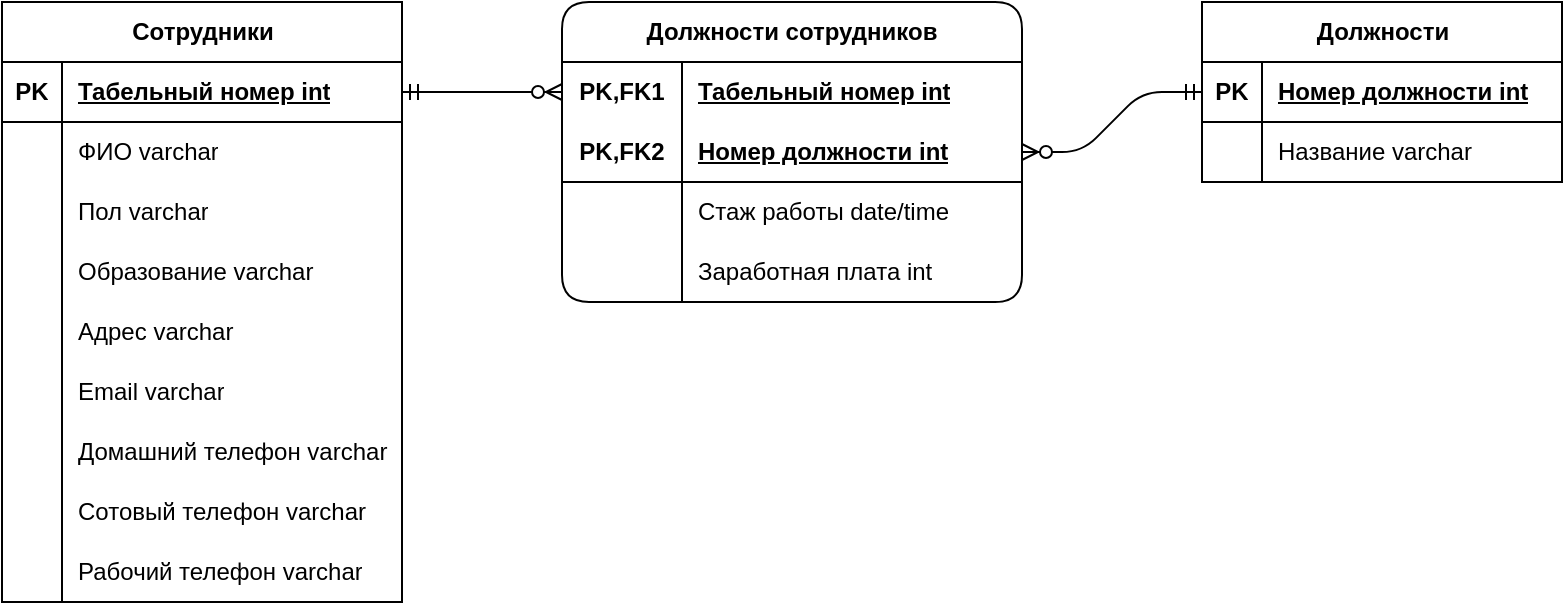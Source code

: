 <mxfile version="21.1.2" type="device">
  <diagram id="R2lEEEUBdFMjLlhIrx00" name="Page-1">
    <mxGraphModel dx="853" dy="868" grid="1" gridSize="10" guides="1" tooltips="1" connect="1" arrows="1" fold="1" page="1" pageScale="1" pageWidth="850" pageHeight="1100" math="0" shadow="0" extFonts="Permanent Marker^https://fonts.googleapis.com/css?family=Permanent+Marker">
      <root>
        <mxCell id="0" />
        <mxCell id="1" parent="0" />
        <mxCell id="PwHdfF1loIiDDt-Cqc1K-1" value="Сотрудники" style="shape=table;startSize=30;container=1;collapsible=1;childLayout=tableLayout;fixedRows=1;rowLines=0;fontStyle=1;align=center;resizeLast=1;html=1;" parent="1" vertex="1">
          <mxGeometry x="190" y="120" width="200" height="300" as="geometry" />
        </mxCell>
        <mxCell id="PwHdfF1loIiDDt-Cqc1K-2" value="" style="shape=tableRow;horizontal=0;startSize=0;swimlaneHead=0;swimlaneBody=0;fillColor=none;collapsible=0;dropTarget=0;points=[[0,0.5],[1,0.5]];portConstraint=eastwest;top=0;left=0;right=0;bottom=1;" parent="PwHdfF1loIiDDt-Cqc1K-1" vertex="1">
          <mxGeometry y="30" width="200" height="30" as="geometry" />
        </mxCell>
        <mxCell id="PwHdfF1loIiDDt-Cqc1K-3" value="PK" style="shape=partialRectangle;connectable=0;fillColor=none;top=0;left=0;bottom=0;right=0;fontStyle=1;overflow=hidden;whiteSpace=wrap;html=1;" parent="PwHdfF1loIiDDt-Cqc1K-2" vertex="1">
          <mxGeometry width="30" height="30" as="geometry">
            <mxRectangle width="30" height="30" as="alternateBounds" />
          </mxGeometry>
        </mxCell>
        <mxCell id="PwHdfF1loIiDDt-Cqc1K-4" value="Табельный номер int" style="shape=partialRectangle;connectable=0;fillColor=none;top=0;left=0;bottom=0;right=0;align=left;spacingLeft=6;fontStyle=5;overflow=hidden;whiteSpace=wrap;html=1;" parent="PwHdfF1loIiDDt-Cqc1K-2" vertex="1">
          <mxGeometry x="30" width="170" height="30" as="geometry">
            <mxRectangle width="170" height="30" as="alternateBounds" />
          </mxGeometry>
        </mxCell>
        <mxCell id="PwHdfF1loIiDDt-Cqc1K-5" value="" style="shape=tableRow;horizontal=0;startSize=0;swimlaneHead=0;swimlaneBody=0;fillColor=none;collapsible=0;dropTarget=0;points=[[0,0.5],[1,0.5]];portConstraint=eastwest;top=0;left=0;right=0;bottom=0;" parent="PwHdfF1loIiDDt-Cqc1K-1" vertex="1">
          <mxGeometry y="60" width="200" height="30" as="geometry" />
        </mxCell>
        <mxCell id="PwHdfF1loIiDDt-Cqc1K-6" value="" style="shape=partialRectangle;connectable=0;fillColor=none;top=0;left=0;bottom=0;right=0;editable=1;overflow=hidden;whiteSpace=wrap;html=1;" parent="PwHdfF1loIiDDt-Cqc1K-5" vertex="1">
          <mxGeometry width="30" height="30" as="geometry">
            <mxRectangle width="30" height="30" as="alternateBounds" />
          </mxGeometry>
        </mxCell>
        <mxCell id="PwHdfF1loIiDDt-Cqc1K-7" value="ФИО varchar" style="shape=partialRectangle;connectable=0;fillColor=none;top=0;left=0;bottom=0;right=0;align=left;spacingLeft=6;overflow=hidden;whiteSpace=wrap;html=1;" parent="PwHdfF1loIiDDt-Cqc1K-5" vertex="1">
          <mxGeometry x="30" width="170" height="30" as="geometry">
            <mxRectangle width="170" height="30" as="alternateBounds" />
          </mxGeometry>
        </mxCell>
        <mxCell id="PwHdfF1loIiDDt-Cqc1K-8" value="" style="shape=tableRow;horizontal=0;startSize=0;swimlaneHead=0;swimlaneBody=0;fillColor=none;collapsible=0;dropTarget=0;points=[[0,0.5],[1,0.5]];portConstraint=eastwest;top=0;left=0;right=0;bottom=0;" parent="PwHdfF1loIiDDt-Cqc1K-1" vertex="1">
          <mxGeometry y="90" width="200" height="30" as="geometry" />
        </mxCell>
        <mxCell id="PwHdfF1loIiDDt-Cqc1K-9" value="" style="shape=partialRectangle;connectable=0;fillColor=none;top=0;left=0;bottom=0;right=0;editable=1;overflow=hidden;whiteSpace=wrap;html=1;" parent="PwHdfF1loIiDDt-Cqc1K-8" vertex="1">
          <mxGeometry width="30" height="30" as="geometry">
            <mxRectangle width="30" height="30" as="alternateBounds" />
          </mxGeometry>
        </mxCell>
        <mxCell id="PwHdfF1loIiDDt-Cqc1K-10" value="Пол varchar" style="shape=partialRectangle;connectable=0;fillColor=none;top=0;left=0;bottom=0;right=0;align=left;spacingLeft=6;overflow=hidden;whiteSpace=wrap;html=1;" parent="PwHdfF1loIiDDt-Cqc1K-8" vertex="1">
          <mxGeometry x="30" width="170" height="30" as="geometry">
            <mxRectangle width="170" height="30" as="alternateBounds" />
          </mxGeometry>
        </mxCell>
        <mxCell id="PwHdfF1loIiDDt-Cqc1K-11" value="" style="shape=tableRow;horizontal=0;startSize=0;swimlaneHead=0;swimlaneBody=0;fillColor=none;collapsible=0;dropTarget=0;points=[[0,0.5],[1,0.5]];portConstraint=eastwest;top=0;left=0;right=0;bottom=0;" parent="PwHdfF1loIiDDt-Cqc1K-1" vertex="1">
          <mxGeometry y="120" width="200" height="30" as="geometry" />
        </mxCell>
        <mxCell id="PwHdfF1loIiDDt-Cqc1K-12" value="" style="shape=partialRectangle;connectable=0;fillColor=none;top=0;left=0;bottom=0;right=0;editable=1;overflow=hidden;whiteSpace=wrap;html=1;" parent="PwHdfF1loIiDDt-Cqc1K-11" vertex="1">
          <mxGeometry width="30" height="30" as="geometry">
            <mxRectangle width="30" height="30" as="alternateBounds" />
          </mxGeometry>
        </mxCell>
        <mxCell id="PwHdfF1loIiDDt-Cqc1K-13" value="Образование varchar" style="shape=partialRectangle;connectable=0;fillColor=none;top=0;left=0;bottom=0;right=0;align=left;spacingLeft=6;overflow=hidden;whiteSpace=wrap;html=1;" parent="PwHdfF1loIiDDt-Cqc1K-11" vertex="1">
          <mxGeometry x="30" width="170" height="30" as="geometry">
            <mxRectangle width="170" height="30" as="alternateBounds" />
          </mxGeometry>
        </mxCell>
        <mxCell id="PwHdfF1loIiDDt-Cqc1K-27" value="" style="shape=tableRow;horizontal=0;startSize=0;swimlaneHead=0;swimlaneBody=0;fillColor=none;collapsible=0;dropTarget=0;points=[[0,0.5],[1,0.5]];portConstraint=eastwest;top=0;left=0;right=0;bottom=0;" parent="PwHdfF1loIiDDt-Cqc1K-1" vertex="1">
          <mxGeometry y="150" width="200" height="30" as="geometry" />
        </mxCell>
        <mxCell id="PwHdfF1loIiDDt-Cqc1K-28" value="" style="shape=partialRectangle;connectable=0;fillColor=none;top=0;left=0;bottom=0;right=0;editable=1;overflow=hidden;whiteSpace=wrap;html=1;" parent="PwHdfF1loIiDDt-Cqc1K-27" vertex="1">
          <mxGeometry width="30" height="30" as="geometry">
            <mxRectangle width="30" height="30" as="alternateBounds" />
          </mxGeometry>
        </mxCell>
        <mxCell id="PwHdfF1loIiDDt-Cqc1K-29" value="Адрес varchar" style="shape=partialRectangle;connectable=0;fillColor=none;top=0;left=0;bottom=0;right=0;align=left;spacingLeft=6;overflow=hidden;whiteSpace=wrap;html=1;" parent="PwHdfF1loIiDDt-Cqc1K-27" vertex="1">
          <mxGeometry x="30" width="170" height="30" as="geometry">
            <mxRectangle width="170" height="30" as="alternateBounds" />
          </mxGeometry>
        </mxCell>
        <mxCell id="PwHdfF1loIiDDt-Cqc1K-30" value="" style="shape=tableRow;horizontal=0;startSize=0;swimlaneHead=0;swimlaneBody=0;fillColor=none;collapsible=0;dropTarget=0;points=[[0,0.5],[1,0.5]];portConstraint=eastwest;top=0;left=0;right=0;bottom=0;" parent="PwHdfF1loIiDDt-Cqc1K-1" vertex="1">
          <mxGeometry y="180" width="200" height="30" as="geometry" />
        </mxCell>
        <mxCell id="PwHdfF1loIiDDt-Cqc1K-31" value="" style="shape=partialRectangle;connectable=0;fillColor=none;top=0;left=0;bottom=0;right=0;editable=1;overflow=hidden;whiteSpace=wrap;html=1;" parent="PwHdfF1loIiDDt-Cqc1K-30" vertex="1">
          <mxGeometry width="30" height="30" as="geometry">
            <mxRectangle width="30" height="30" as="alternateBounds" />
          </mxGeometry>
        </mxCell>
        <mxCell id="PwHdfF1loIiDDt-Cqc1K-32" value="Email varchar" style="shape=partialRectangle;connectable=0;fillColor=none;top=0;left=0;bottom=0;right=0;align=left;spacingLeft=6;overflow=hidden;whiteSpace=wrap;html=1;" parent="PwHdfF1loIiDDt-Cqc1K-30" vertex="1">
          <mxGeometry x="30" width="170" height="30" as="geometry">
            <mxRectangle width="170" height="30" as="alternateBounds" />
          </mxGeometry>
        </mxCell>
        <mxCell id="PwHdfF1loIiDDt-Cqc1K-33" value="" style="shape=tableRow;horizontal=0;startSize=0;swimlaneHead=0;swimlaneBody=0;fillColor=none;collapsible=0;dropTarget=0;points=[[0,0.5],[1,0.5]];portConstraint=eastwest;top=0;left=0;right=0;bottom=0;" parent="PwHdfF1loIiDDt-Cqc1K-1" vertex="1">
          <mxGeometry y="210" width="200" height="30" as="geometry" />
        </mxCell>
        <mxCell id="PwHdfF1loIiDDt-Cqc1K-34" value="" style="shape=partialRectangle;connectable=0;fillColor=none;top=0;left=0;bottom=0;right=0;editable=1;overflow=hidden;whiteSpace=wrap;html=1;" parent="PwHdfF1loIiDDt-Cqc1K-33" vertex="1">
          <mxGeometry width="30" height="30" as="geometry">
            <mxRectangle width="30" height="30" as="alternateBounds" />
          </mxGeometry>
        </mxCell>
        <mxCell id="PwHdfF1loIiDDt-Cqc1K-35" value="Домашний телефон varchar" style="shape=partialRectangle;connectable=0;fillColor=none;top=0;left=0;bottom=0;right=0;align=left;spacingLeft=6;overflow=hidden;whiteSpace=wrap;html=1;" parent="PwHdfF1loIiDDt-Cqc1K-33" vertex="1">
          <mxGeometry x="30" width="170" height="30" as="geometry">
            <mxRectangle width="170" height="30" as="alternateBounds" />
          </mxGeometry>
        </mxCell>
        <mxCell id="PwHdfF1loIiDDt-Cqc1K-36" value="" style="shape=tableRow;horizontal=0;startSize=0;swimlaneHead=0;swimlaneBody=0;fillColor=none;collapsible=0;dropTarget=0;points=[[0,0.5],[1,0.5]];portConstraint=eastwest;top=0;left=0;right=0;bottom=0;" parent="PwHdfF1loIiDDt-Cqc1K-1" vertex="1">
          <mxGeometry y="240" width="200" height="30" as="geometry" />
        </mxCell>
        <mxCell id="PwHdfF1loIiDDt-Cqc1K-37" value="" style="shape=partialRectangle;connectable=0;fillColor=none;top=0;left=0;bottom=0;right=0;editable=1;overflow=hidden;whiteSpace=wrap;html=1;" parent="PwHdfF1loIiDDt-Cqc1K-36" vertex="1">
          <mxGeometry width="30" height="30" as="geometry">
            <mxRectangle width="30" height="30" as="alternateBounds" />
          </mxGeometry>
        </mxCell>
        <mxCell id="PwHdfF1loIiDDt-Cqc1K-38" value="Сотовый телефон varchar" style="shape=partialRectangle;connectable=0;fillColor=none;top=0;left=0;bottom=0;right=0;align=left;spacingLeft=6;overflow=hidden;whiteSpace=wrap;html=1;" parent="PwHdfF1loIiDDt-Cqc1K-36" vertex="1">
          <mxGeometry x="30" width="170" height="30" as="geometry">
            <mxRectangle width="170" height="30" as="alternateBounds" />
          </mxGeometry>
        </mxCell>
        <mxCell id="PwHdfF1loIiDDt-Cqc1K-39" value="" style="shape=tableRow;horizontal=0;startSize=0;swimlaneHead=0;swimlaneBody=0;fillColor=none;collapsible=0;dropTarget=0;points=[[0,0.5],[1,0.5]];portConstraint=eastwest;top=0;left=0;right=0;bottom=0;" parent="PwHdfF1loIiDDt-Cqc1K-1" vertex="1">
          <mxGeometry y="270" width="200" height="30" as="geometry" />
        </mxCell>
        <mxCell id="PwHdfF1loIiDDt-Cqc1K-40" value="" style="shape=partialRectangle;connectable=0;fillColor=none;top=0;left=0;bottom=0;right=0;editable=1;overflow=hidden;whiteSpace=wrap;html=1;" parent="PwHdfF1loIiDDt-Cqc1K-39" vertex="1">
          <mxGeometry width="30" height="30" as="geometry">
            <mxRectangle width="30" height="30" as="alternateBounds" />
          </mxGeometry>
        </mxCell>
        <mxCell id="PwHdfF1loIiDDt-Cqc1K-41" value="Рабочий телефон varchar" style="shape=partialRectangle;connectable=0;fillColor=none;top=0;left=0;bottom=0;right=0;align=left;spacingLeft=6;overflow=hidden;whiteSpace=wrap;html=1;" parent="PwHdfF1loIiDDt-Cqc1K-39" vertex="1">
          <mxGeometry x="30" width="170" height="30" as="geometry">
            <mxRectangle width="170" height="30" as="alternateBounds" />
          </mxGeometry>
        </mxCell>
        <mxCell id="PwHdfF1loIiDDt-Cqc1K-42" value="Должности" style="shape=table;startSize=30;container=1;collapsible=1;childLayout=tableLayout;fixedRows=1;rowLines=0;fontStyle=1;align=center;resizeLast=1;html=1;" parent="1" vertex="1">
          <mxGeometry x="790" y="120" width="180" height="90" as="geometry" />
        </mxCell>
        <mxCell id="PwHdfF1loIiDDt-Cqc1K-43" value="" style="shape=tableRow;horizontal=0;startSize=0;swimlaneHead=0;swimlaneBody=0;fillColor=none;collapsible=0;dropTarget=0;points=[[0,0.5],[1,0.5]];portConstraint=eastwest;top=0;left=0;right=0;bottom=1;" parent="PwHdfF1loIiDDt-Cqc1K-42" vertex="1">
          <mxGeometry y="30" width="180" height="30" as="geometry" />
        </mxCell>
        <mxCell id="PwHdfF1loIiDDt-Cqc1K-44" value="PK" style="shape=partialRectangle;connectable=0;fillColor=none;top=0;left=0;bottom=0;right=0;fontStyle=1;overflow=hidden;whiteSpace=wrap;html=1;" parent="PwHdfF1loIiDDt-Cqc1K-43" vertex="1">
          <mxGeometry width="30" height="30" as="geometry">
            <mxRectangle width="30" height="30" as="alternateBounds" />
          </mxGeometry>
        </mxCell>
        <mxCell id="PwHdfF1loIiDDt-Cqc1K-45" value="Номер должности int" style="shape=partialRectangle;connectable=0;fillColor=none;top=0;left=0;bottom=0;right=0;align=left;spacingLeft=6;fontStyle=5;overflow=hidden;whiteSpace=wrap;html=1;" parent="PwHdfF1loIiDDt-Cqc1K-43" vertex="1">
          <mxGeometry x="30" width="150" height="30" as="geometry">
            <mxRectangle width="150" height="30" as="alternateBounds" />
          </mxGeometry>
        </mxCell>
        <mxCell id="PwHdfF1loIiDDt-Cqc1K-46" value="" style="shape=tableRow;horizontal=0;startSize=0;swimlaneHead=0;swimlaneBody=0;fillColor=none;collapsible=0;dropTarget=0;points=[[0,0.5],[1,0.5]];portConstraint=eastwest;top=0;left=0;right=0;bottom=0;" parent="PwHdfF1loIiDDt-Cqc1K-42" vertex="1">
          <mxGeometry y="60" width="180" height="30" as="geometry" />
        </mxCell>
        <mxCell id="PwHdfF1loIiDDt-Cqc1K-47" value="" style="shape=partialRectangle;connectable=0;fillColor=none;top=0;left=0;bottom=0;right=0;editable=1;overflow=hidden;whiteSpace=wrap;html=1;" parent="PwHdfF1loIiDDt-Cqc1K-46" vertex="1">
          <mxGeometry width="30" height="30" as="geometry">
            <mxRectangle width="30" height="30" as="alternateBounds" />
          </mxGeometry>
        </mxCell>
        <mxCell id="PwHdfF1loIiDDt-Cqc1K-48" value="Название varchar" style="shape=partialRectangle;connectable=0;fillColor=none;top=0;left=0;bottom=0;right=0;align=left;spacingLeft=6;overflow=hidden;whiteSpace=wrap;html=1;" parent="PwHdfF1loIiDDt-Cqc1K-46" vertex="1">
          <mxGeometry x="30" width="150" height="30" as="geometry">
            <mxRectangle width="150" height="30" as="alternateBounds" />
          </mxGeometry>
        </mxCell>
        <mxCell id="PwHdfF1loIiDDt-Cqc1K-59" value="Должности сотрудников" style="shape=table;startSize=30;container=1;collapsible=1;childLayout=tableLayout;fixedRows=1;rowLines=0;fontStyle=1;align=center;resizeLast=1;html=1;whiteSpace=wrap;rounded=1;" parent="1" vertex="1">
          <mxGeometry x="470" y="120" width="230" height="150" as="geometry" />
        </mxCell>
        <mxCell id="PwHdfF1loIiDDt-Cqc1K-60" value="" style="shape=tableRow;horizontal=0;startSize=0;swimlaneHead=0;swimlaneBody=0;fillColor=none;collapsible=0;dropTarget=0;points=[[0,0.5],[1,0.5]];portConstraint=eastwest;top=0;left=0;right=0;bottom=0;html=1;" parent="PwHdfF1loIiDDt-Cqc1K-59" vertex="1">
          <mxGeometry y="30" width="230" height="30" as="geometry" />
        </mxCell>
        <mxCell id="PwHdfF1loIiDDt-Cqc1K-61" value="PK,FK1" style="shape=partialRectangle;connectable=0;fillColor=none;top=0;left=0;bottom=0;right=0;fontStyle=1;overflow=hidden;html=1;whiteSpace=wrap;" parent="PwHdfF1loIiDDt-Cqc1K-60" vertex="1">
          <mxGeometry width="60" height="30" as="geometry">
            <mxRectangle width="60" height="30" as="alternateBounds" />
          </mxGeometry>
        </mxCell>
        <mxCell id="PwHdfF1loIiDDt-Cqc1K-62" value="Табельный номер int" style="shape=partialRectangle;connectable=0;fillColor=none;top=0;left=0;bottom=0;right=0;align=left;spacingLeft=6;fontStyle=5;overflow=hidden;html=1;whiteSpace=wrap;" parent="PwHdfF1loIiDDt-Cqc1K-60" vertex="1">
          <mxGeometry x="60" width="170" height="30" as="geometry">
            <mxRectangle width="170" height="30" as="alternateBounds" />
          </mxGeometry>
        </mxCell>
        <mxCell id="PwHdfF1loIiDDt-Cqc1K-63" value="" style="shape=tableRow;horizontal=0;startSize=0;swimlaneHead=0;swimlaneBody=0;fillColor=none;collapsible=0;dropTarget=0;points=[[0,0.5],[1,0.5]];portConstraint=eastwest;top=0;left=0;right=0;bottom=1;html=1;" parent="PwHdfF1loIiDDt-Cqc1K-59" vertex="1">
          <mxGeometry y="60" width="230" height="30" as="geometry" />
        </mxCell>
        <mxCell id="PwHdfF1loIiDDt-Cqc1K-64" value="PK,FK2" style="shape=partialRectangle;connectable=0;fillColor=none;top=0;left=0;bottom=0;right=0;fontStyle=1;overflow=hidden;html=1;whiteSpace=wrap;" parent="PwHdfF1loIiDDt-Cqc1K-63" vertex="1">
          <mxGeometry width="60" height="30" as="geometry">
            <mxRectangle width="60" height="30" as="alternateBounds" />
          </mxGeometry>
        </mxCell>
        <mxCell id="PwHdfF1loIiDDt-Cqc1K-65" value="Номер должности int" style="shape=partialRectangle;connectable=0;fillColor=none;top=0;left=0;bottom=0;right=0;align=left;spacingLeft=6;fontStyle=5;overflow=hidden;html=1;whiteSpace=wrap;" parent="PwHdfF1loIiDDt-Cqc1K-63" vertex="1">
          <mxGeometry x="60" width="170" height="30" as="geometry">
            <mxRectangle width="170" height="30" as="alternateBounds" />
          </mxGeometry>
        </mxCell>
        <mxCell id="PwHdfF1loIiDDt-Cqc1K-66" value="" style="shape=tableRow;horizontal=0;startSize=0;swimlaneHead=0;swimlaneBody=0;fillColor=none;collapsible=0;dropTarget=0;points=[[0,0.5],[1,0.5]];portConstraint=eastwest;top=0;left=0;right=0;bottom=0;html=1;" parent="PwHdfF1loIiDDt-Cqc1K-59" vertex="1">
          <mxGeometry y="90" width="230" height="30" as="geometry" />
        </mxCell>
        <mxCell id="PwHdfF1loIiDDt-Cqc1K-67" value="" style="shape=partialRectangle;connectable=0;fillColor=none;top=0;left=0;bottom=0;right=0;editable=1;overflow=hidden;html=1;whiteSpace=wrap;" parent="PwHdfF1loIiDDt-Cqc1K-66" vertex="1">
          <mxGeometry width="60" height="30" as="geometry">
            <mxRectangle width="60" height="30" as="alternateBounds" />
          </mxGeometry>
        </mxCell>
        <mxCell id="PwHdfF1loIiDDt-Cqc1K-68" value="Стаж работы date/time" style="shape=partialRectangle;connectable=0;fillColor=none;top=0;left=0;bottom=0;right=0;align=left;spacingLeft=6;overflow=hidden;html=1;whiteSpace=wrap;" parent="PwHdfF1loIiDDt-Cqc1K-66" vertex="1">
          <mxGeometry x="60" width="170" height="30" as="geometry">
            <mxRectangle width="170" height="30" as="alternateBounds" />
          </mxGeometry>
        </mxCell>
        <mxCell id="PwHdfF1loIiDDt-Cqc1K-69" value="" style="shape=tableRow;horizontal=0;startSize=0;swimlaneHead=0;swimlaneBody=0;fillColor=none;collapsible=0;dropTarget=0;points=[[0,0.5],[1,0.5]];portConstraint=eastwest;top=0;left=0;right=0;bottom=0;html=1;" parent="PwHdfF1loIiDDt-Cqc1K-59" vertex="1">
          <mxGeometry y="120" width="230" height="30" as="geometry" />
        </mxCell>
        <mxCell id="PwHdfF1loIiDDt-Cqc1K-70" value="" style="shape=partialRectangle;connectable=0;fillColor=none;top=0;left=0;bottom=0;right=0;editable=1;overflow=hidden;html=1;whiteSpace=wrap;" parent="PwHdfF1loIiDDt-Cqc1K-69" vertex="1">
          <mxGeometry width="60" height="30" as="geometry">
            <mxRectangle width="60" height="30" as="alternateBounds" />
          </mxGeometry>
        </mxCell>
        <mxCell id="PwHdfF1loIiDDt-Cqc1K-71" value="Заработная плата int" style="shape=partialRectangle;connectable=0;fillColor=none;top=0;left=0;bottom=0;right=0;align=left;spacingLeft=6;overflow=hidden;html=1;whiteSpace=wrap;" parent="PwHdfF1loIiDDt-Cqc1K-69" vertex="1">
          <mxGeometry x="60" width="170" height="30" as="geometry">
            <mxRectangle width="170" height="30" as="alternateBounds" />
          </mxGeometry>
        </mxCell>
        <mxCell id="PwHdfF1loIiDDt-Cqc1K-72" value="" style="edgeStyle=entityRelationEdgeStyle;fontSize=12;html=1;endArrow=ERzeroToMany;startArrow=ERmandOne;exitX=1;exitY=0.5;exitDx=0;exitDy=0;entryX=0;entryY=0.5;entryDx=0;entryDy=0;rounded=1;" parent="1" source="PwHdfF1loIiDDt-Cqc1K-2" target="PwHdfF1loIiDDt-Cqc1K-60" edge="1">
          <mxGeometry width="100" height="100" relative="1" as="geometry">
            <mxPoint x="370" y="460" as="sourcePoint" />
            <mxPoint x="470" y="360" as="targetPoint" />
          </mxGeometry>
        </mxCell>
        <mxCell id="PwHdfF1loIiDDt-Cqc1K-73" value="" style="edgeStyle=entityRelationEdgeStyle;fontSize=12;html=1;endArrow=ERzeroToMany;startArrow=ERmandOne;exitX=0;exitY=0.5;exitDx=0;exitDy=0;entryX=1;entryY=0.5;entryDx=0;entryDy=0;rounded=1;" parent="1" source="PwHdfF1loIiDDt-Cqc1K-43" target="PwHdfF1loIiDDt-Cqc1K-63" edge="1">
          <mxGeometry width="100" height="100" relative="1" as="geometry">
            <mxPoint x="710" y="410" as="sourcePoint" />
            <mxPoint x="810" y="310" as="targetPoint" />
          </mxGeometry>
        </mxCell>
      </root>
    </mxGraphModel>
  </diagram>
</mxfile>
